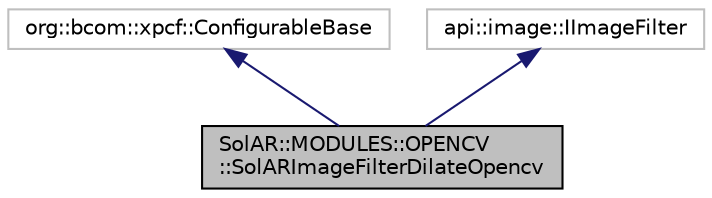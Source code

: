 digraph "SolAR::MODULES::OPENCV::SolARImageFilterDilateOpencv"
{
 // LATEX_PDF_SIZE
  edge [fontname="Helvetica",fontsize="10",labelfontname="Helvetica",labelfontsize="10"];
  node [fontname="Helvetica",fontsize="10",shape=record];
  Node1 [label="SolAR::MODULES::OPENCV\l::SolARImageFilterDilateOpencv",height=0.2,width=0.4,color="black", fillcolor="grey75", style="filled", fontcolor="black",tooltip="Dilates the white regions of a binary image. UUID: 7ac9d1b8-afda-4c99-b8df-92e71015a3be"];
  Node2 -> Node1 [dir="back",color="midnightblue",fontsize="10",style="solid",fontname="Helvetica"];
  Node2 [label="org::bcom::xpcf::ConfigurableBase",height=0.2,width=0.4,color="grey75", fillcolor="white", style="filled",tooltip=" "];
  Node3 -> Node1 [dir="back",color="midnightblue",fontsize="10",style="solid",fontname="Helvetica"];
  Node3 [label="api::image::IImageFilter",height=0.2,width=0.4,color="grey75", fillcolor="white", style="filled",tooltip=" "];
}
